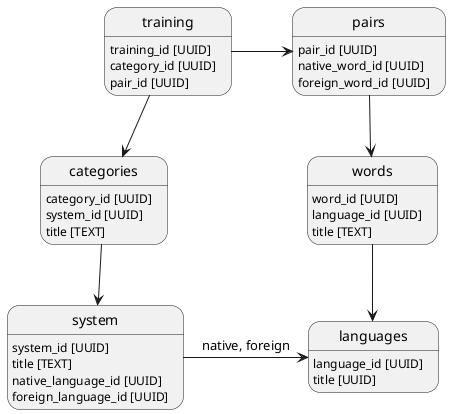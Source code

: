 @startuml

languages: language_id [UUID]
languages: title [UUID]

system: system_id [UUID]
system: title [TEXT]
system: native_language_id [UUID]
system: foreign_language_id [UUID]
system -> languages: native, foreign

categories: category_id [UUID]
categories: system_id [UUID]
categories: title [TEXT]
categories --> system

words: word_id [UUID]
words: language_id [UUID]
words: title [TEXT]
words --> languages

pairs: pair_id [UUID]
pairs: native_word_id [UUID]
pairs: foreign_word_id [UUID]
pairs --> words

training: training_id [UUID]
training: category_id [UUID]
training: pair_id [UUID]
training --> categories
training -> pairs

@enduml